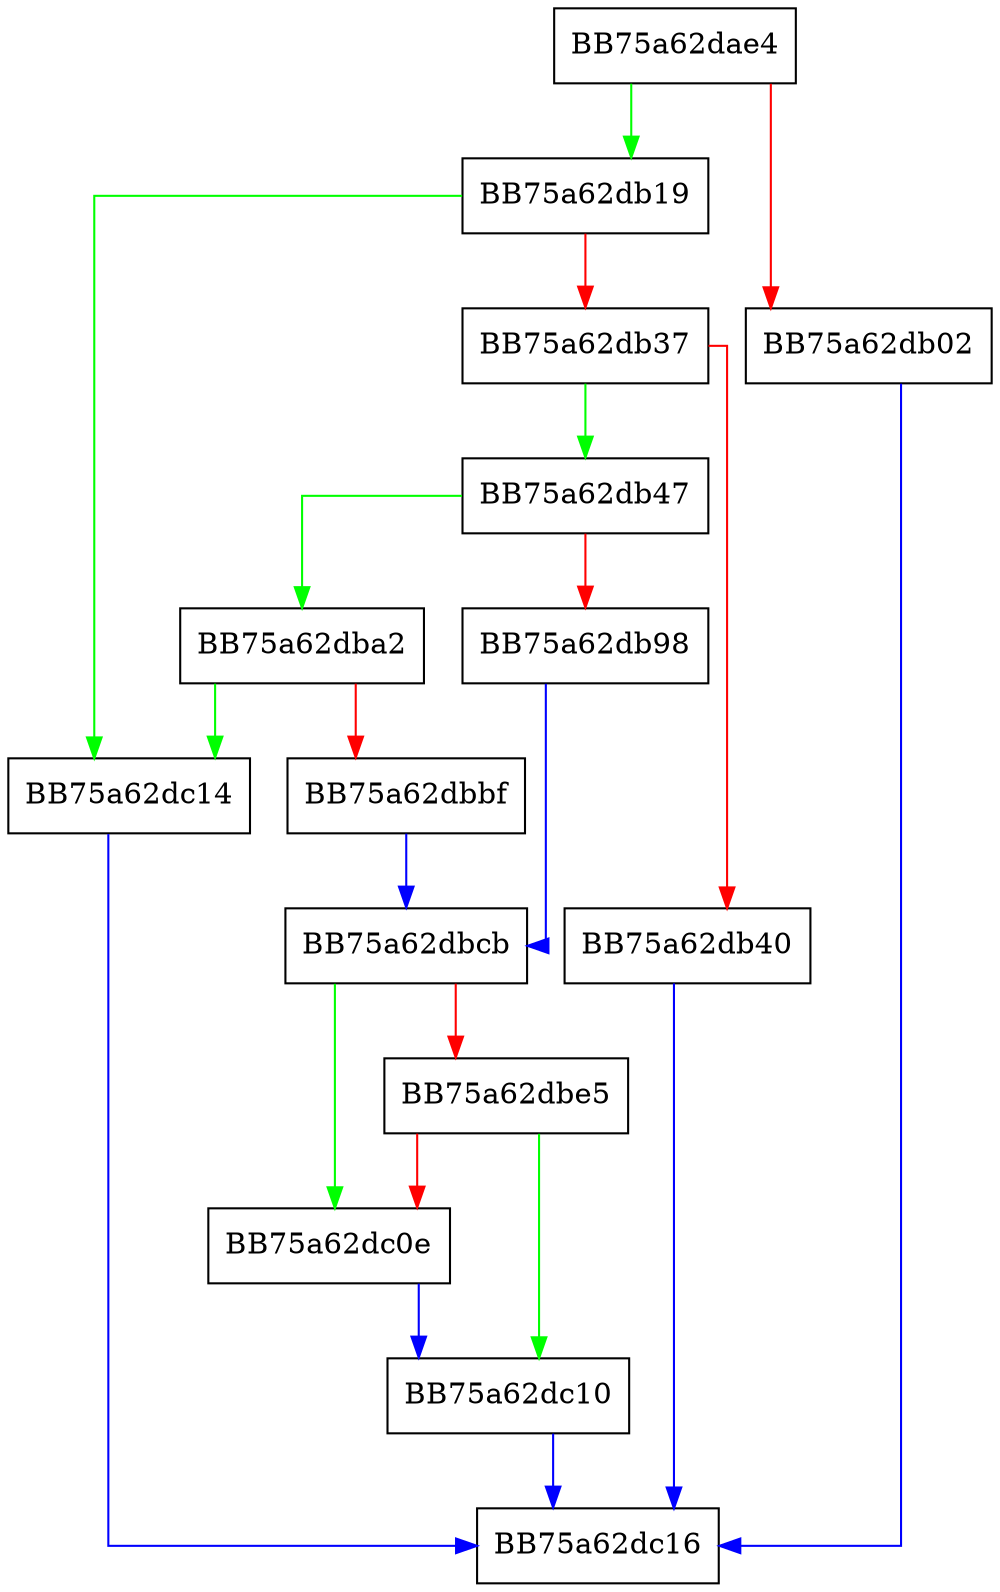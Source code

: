digraph getDay {
  node [shape="box"];
  graph [splines=ortho];
  BB75a62dae4 -> BB75a62db19 [color="green"];
  BB75a62dae4 -> BB75a62db02 [color="red"];
  BB75a62db02 -> BB75a62dc16 [color="blue"];
  BB75a62db19 -> BB75a62dc14 [color="green"];
  BB75a62db19 -> BB75a62db37 [color="red"];
  BB75a62db37 -> BB75a62db47 [color="green"];
  BB75a62db37 -> BB75a62db40 [color="red"];
  BB75a62db40 -> BB75a62dc16 [color="blue"];
  BB75a62db47 -> BB75a62dba2 [color="green"];
  BB75a62db47 -> BB75a62db98 [color="red"];
  BB75a62db98 -> BB75a62dbcb [color="blue"];
  BB75a62dba2 -> BB75a62dc14 [color="green"];
  BB75a62dba2 -> BB75a62dbbf [color="red"];
  BB75a62dbbf -> BB75a62dbcb [color="blue"];
  BB75a62dbcb -> BB75a62dc0e [color="green"];
  BB75a62dbcb -> BB75a62dbe5 [color="red"];
  BB75a62dbe5 -> BB75a62dc10 [color="green"];
  BB75a62dbe5 -> BB75a62dc0e [color="red"];
  BB75a62dc0e -> BB75a62dc10 [color="blue"];
  BB75a62dc10 -> BB75a62dc16 [color="blue"];
  BB75a62dc14 -> BB75a62dc16 [color="blue"];
}